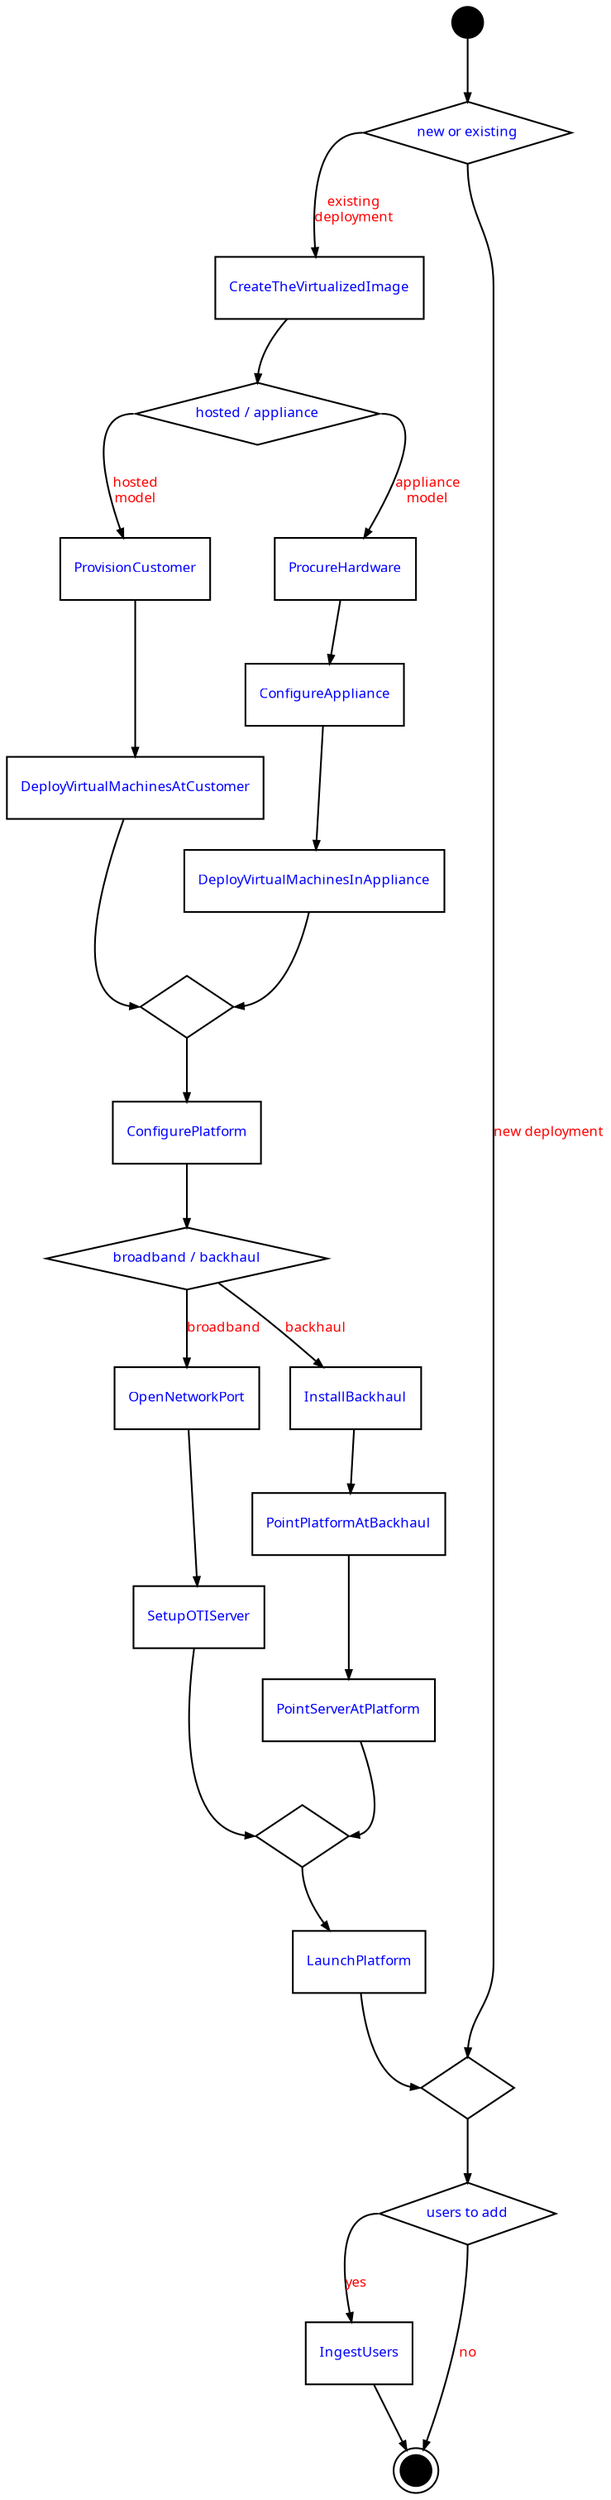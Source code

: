 digraph std {
    graph [ bgcolor=white, fontname=Arial, fontcolor=blue, fontsize=8 ];
    node [ fontname="Fira Code", fontcolor=blue, fontsize=8, shape="box" ];
    edge [ fontname="Fira Code", fontcolor=red, fontsize=8, arrowsize=0.5, labeldistance=0.0 ];

    Start [ shape=circle style=filled color=black fontcolor=white width=0.25 label="" ]
    NewOrExistingDeployment  [ shape=diamond label="new or existing" ]
    CreateTheVirtualizedImage
        ProvisionCustomer
        DeployVirtualMachinesAtCustomer
      HostedOrAppliance [ shape=diamond label="hosted / appliance" ]
        ProcureHardware
        ConfigureAppliance
        DeployVirtualMachinesInAppliance
      JoinPoint1 [ shape=diamond label="" ]
    ConfigurePlatform
        OpenNetworkPort
        SetupOTIServer
      BroadbandOrBackhaul [ shape=diamond label="broadband / backhaul" ]
        InstallBackhaul
        PointPlatformAtBackhaul
        PointServerAtPlatform
      JoinPoint2 [ shape=diamond label="" ]
    LaunchPlatform
    JoinPoint3 [ shape=diamond label="" ]
    UsersToAdd [ shape=diamond label="users to add" ]
    IngestUsers
    Complete [ shape=doublecircle style=filled color=black fontcolor=white width=0.25 label="" ]

    Start -> NewOrExistingDeployment:n
      NewOrExistingDeployment :s-> JoinPoint3:n [ label="new deployment" ] 
      NewOrExistingDeployment:w -> CreateTheVirtualizedImage [ label="existing\ndeployment" ]
      CreateTheVirtualizedImage -> HostedOrAppliance:n
        HostedOrAppliance:w -> ProvisionCustomer [ label="hosted\nmodel" ]
          ProvisionCustomer -> DeployVirtualMachinesAtCustomer -> JoinPoint1:w
        HostedOrAppliance:e -> ProcureHardware [ label="appliance\nmodel" ]
          ProcureHardware -> ConfigureAppliance -> DeployVirtualMachinesInAppliance -> JoinPoint1:e

    JoinPoint1 -> ConfigurePlatform -> BroadbandOrBackhaul
        BroadbandOrBackhaul -> OpenNetworkPort [ label="broadband" ]
          OpenNetworkPort -> SetupOTIServer -> JoinPoint2:w
        BroadbandOrBackhaul -> InstallBackhaul [ label="backhaul" ]
          InstallBackhaul -> PointPlatformAtBackhaul -> PointServerAtPlatform -> JoinPoint2:e

    JoinPoint2:s -> LaunchPlatform

    LaunchPlatform -> JoinPoint3:w
    JoinPoint3:s -> UsersToAdd:n
     UsersToAdd:w -> IngestUsers [ label="yes" ]
     UsersToAdd:s -> Complete [ label="no" ]
       IngestUsers -> Complete
}